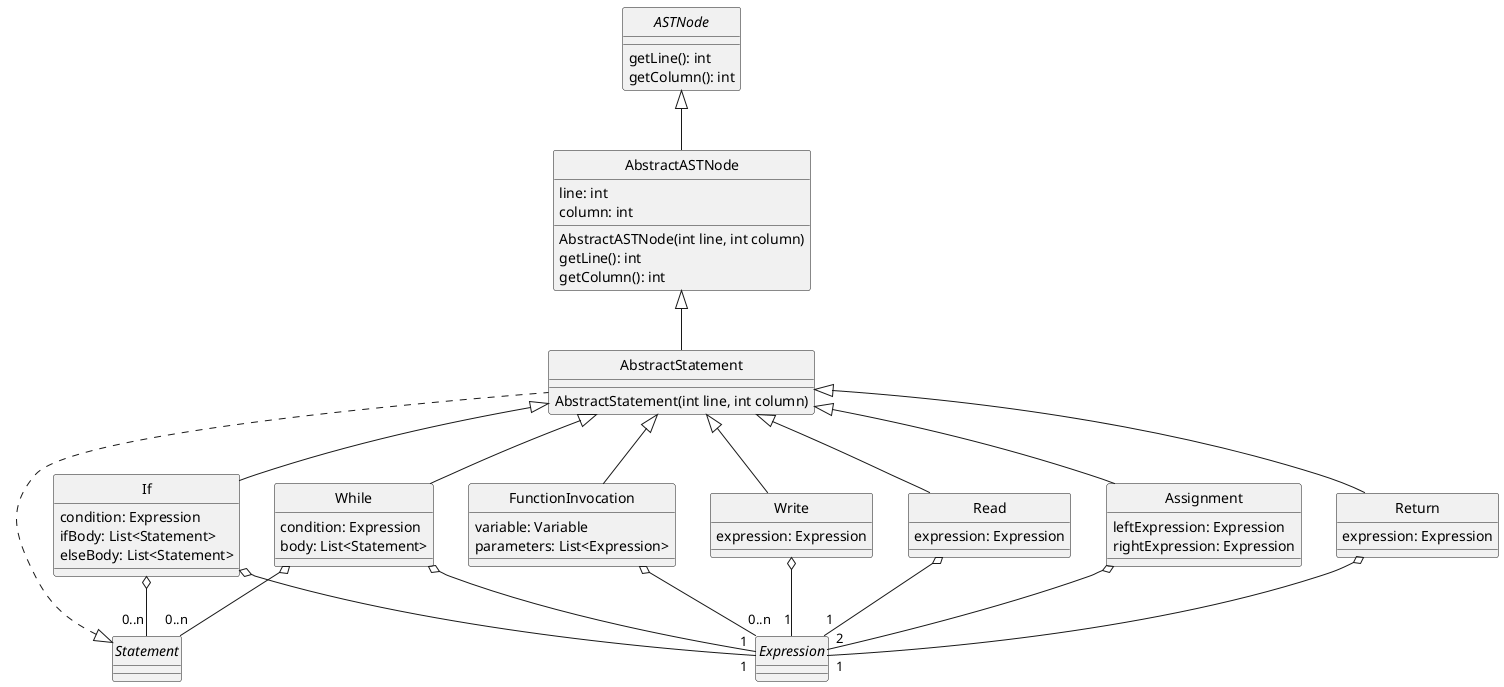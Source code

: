 @startuml Statements
skinparam style strictuml
skinparam monochrome true


interface ASTNode {
    getLine(): int
    getColumn(): int
}

class AbstractASTNode {
    AbstractASTNode(int line, int column)
    getLine(): int
    getColumn(): int
    line: int
    column: int
}

interface Statement

class AbstractStatement {
    AbstractStatement(int line, int column)
}

interface Expression

class If {
    condition: Expression
    ifBody: List<Statement>
    elseBody: List<Statement>
}

class While {
    condition: Expression
    body: List<Statement>
}

class Write {
    expression: Expression
}

class Read {
    expression: Expression
}

class Assignment {
    leftExpression: Expression
    rightExpression: Expression
}

class Return {
    expression: Expression
}

class FunctionInvocation {
    variable: Variable
    parameters: List<Expression>
}

ASTNode <|-- AbstractASTNode

AbstractASTNode <|-- AbstractStatement

Statement <|.. AbstractStatement

AbstractStatement <|-- If
AbstractStatement <|-- While
AbstractStatement <|-- Write
AbstractStatement <|-- Read
AbstractStatement <|-- Assignment
AbstractStatement <|-- Return
AbstractStatement <|-- FunctionInvocation

If o-- "1" Expression
While o-- "1" Expression
Write o-- "1" Expression
Read o-- "1" Expression
Return o-- "1" Expression
Assignment o-- "2" Expression
FunctionInvocation o-- "0..n" Expression

If o-- "0..n" Statement
While o-- "0..n" Statement



@enduml
